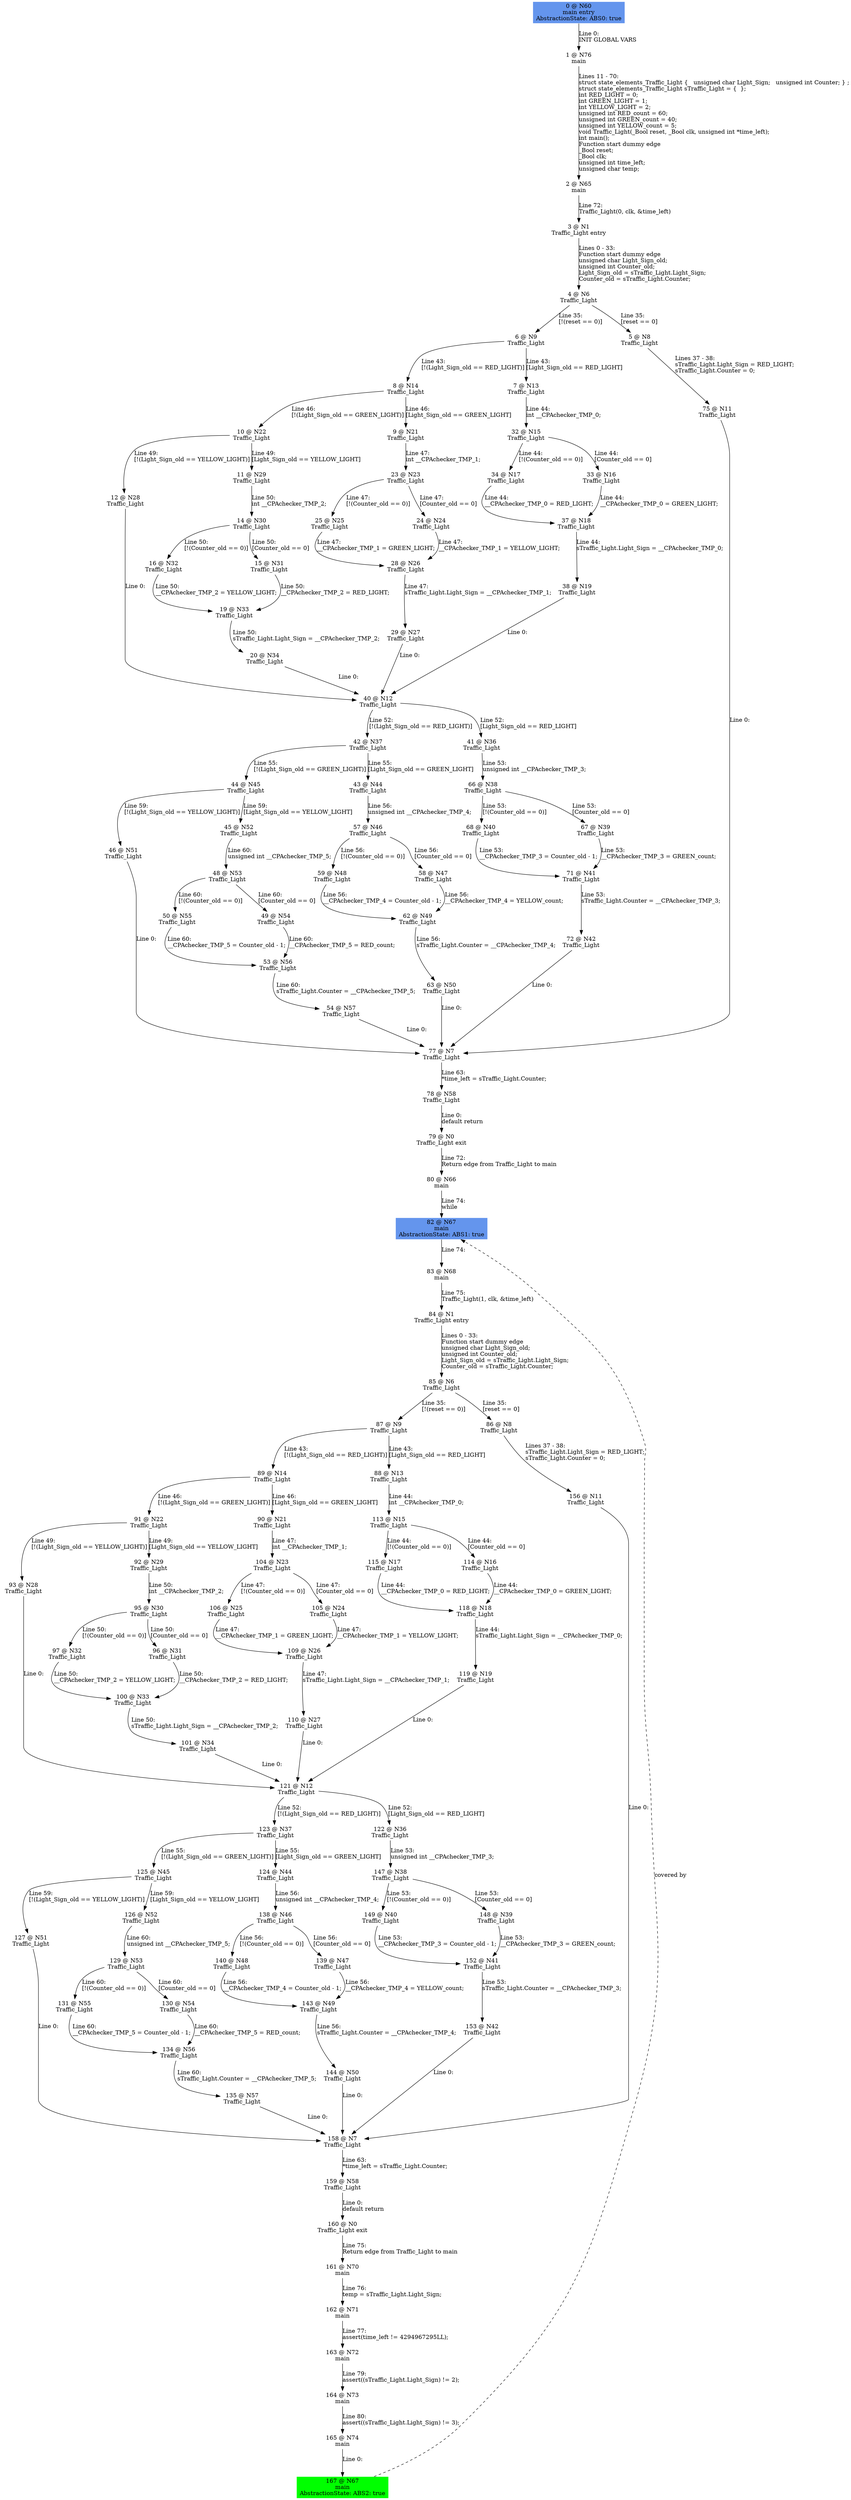 digraph ARG {
node [style="filled" shape="box" color="white"]
0 [fillcolor="cornflowerblue" label="0 @ N60\nmain entry\nAbstractionState: ABS0: true\n" id="0"]
1 [label="1 @ N76\nmain\n" id="1"]
2 [label="2 @ N65\nmain\n" id="2"]
3 [label="3 @ N1\nTraffic_Light entry\n" id="3"]
4 [label="4 @ N6\nTraffic_Light\n" id="4"]
6 [label="6 @ N9\nTraffic_Light\n" id="6"]
8 [label="8 @ N14\nTraffic_Light\n" id="8"]
10 [label="10 @ N22\nTraffic_Light\n" id="10"]
12 [label="12 @ N28\nTraffic_Light\n" id="12"]
40 [label="40 @ N12\nTraffic_Light\n" id="40"]
42 [label="42 @ N37\nTraffic_Light\n" id="42"]
44 [label="44 @ N45\nTraffic_Light\n" id="44"]
46 [label="46 @ N51\nTraffic_Light\n" id="46"]
77 [label="77 @ N7\nTraffic_Light\n" id="77"]
78 [label="78 @ N58\nTraffic_Light\n" id="78"]
79 [label="79 @ N0\nTraffic_Light exit\n" id="79"]
80 [label="80 @ N66\nmain\n" id="80"]
82 [fillcolor="cornflowerblue" label="82 @ N67\nmain\nAbstractionState: ABS1: true\n" id="82"]
83 [label="83 @ N68\nmain\n" id="83"]
84 [label="84 @ N1\nTraffic_Light entry\n" id="84"]
85 [label="85 @ N6\nTraffic_Light\n" id="85"]
87 [label="87 @ N9\nTraffic_Light\n" id="87"]
89 [label="89 @ N14\nTraffic_Light\n" id="89"]
91 [label="91 @ N22\nTraffic_Light\n" id="91"]
93 [label="93 @ N28\nTraffic_Light\n" id="93"]
121 [label="121 @ N12\nTraffic_Light\n" id="121"]
123 [label="123 @ N37\nTraffic_Light\n" id="123"]
125 [label="125 @ N45\nTraffic_Light\n" id="125"]
127 [label="127 @ N51\nTraffic_Light\n" id="127"]
158 [label="158 @ N7\nTraffic_Light\n" id="158"]
159 [label="159 @ N58\nTraffic_Light\n" id="159"]
160 [label="160 @ N0\nTraffic_Light exit\n" id="160"]
161 [label="161 @ N70\nmain\n" id="161"]
162 [label="162 @ N71\nmain\n" id="162"]
163 [label="163 @ N72\nmain\n" id="163"]
164 [label="164 @ N73\nmain\n" id="164"]
165 [label="165 @ N74\nmain\n" id="165"]
167 [fillcolor="green" label="167 @ N67\nmain\nAbstractionState: ABS2: true\n" id="167"]
126 [label="126 @ N52\nTraffic_Light\n" id="126"]
129 [label="129 @ N53\nTraffic_Light\n" id="129"]
131 [label="131 @ N55\nTraffic_Light\n" id="131"]
134 [label="134 @ N56\nTraffic_Light\n" id="134"]
135 [label="135 @ N57\nTraffic_Light\n" id="135"]
130 [label="130 @ N54\nTraffic_Light\n" id="130"]
124 [label="124 @ N44\nTraffic_Light\n" id="124"]
138 [label="138 @ N46\nTraffic_Light\n" id="138"]
140 [label="140 @ N48\nTraffic_Light\n" id="140"]
143 [label="143 @ N49\nTraffic_Light\n" id="143"]
144 [label="144 @ N50\nTraffic_Light\n" id="144"]
139 [label="139 @ N47\nTraffic_Light\n" id="139"]
122 [label="122 @ N36\nTraffic_Light\n" id="122"]
147 [label="147 @ N38\nTraffic_Light\n" id="147"]
149 [label="149 @ N40\nTraffic_Light\n" id="149"]
152 [label="152 @ N41\nTraffic_Light\n" id="152"]
153 [label="153 @ N42\nTraffic_Light\n" id="153"]
148 [label="148 @ N39\nTraffic_Light\n" id="148"]
92 [label="92 @ N29\nTraffic_Light\n" id="92"]
95 [label="95 @ N30\nTraffic_Light\n" id="95"]
97 [label="97 @ N32\nTraffic_Light\n" id="97"]
100 [label="100 @ N33\nTraffic_Light\n" id="100"]
101 [label="101 @ N34\nTraffic_Light\n" id="101"]
96 [label="96 @ N31\nTraffic_Light\n" id="96"]
90 [label="90 @ N21\nTraffic_Light\n" id="90"]
104 [label="104 @ N23\nTraffic_Light\n" id="104"]
106 [label="106 @ N25\nTraffic_Light\n" id="106"]
109 [label="109 @ N26\nTraffic_Light\n" id="109"]
110 [label="110 @ N27\nTraffic_Light\n" id="110"]
105 [label="105 @ N24\nTraffic_Light\n" id="105"]
88 [label="88 @ N13\nTraffic_Light\n" id="88"]
113 [label="113 @ N15\nTraffic_Light\n" id="113"]
115 [label="115 @ N17\nTraffic_Light\n" id="115"]
118 [label="118 @ N18\nTraffic_Light\n" id="118"]
119 [label="119 @ N19\nTraffic_Light\n" id="119"]
114 [label="114 @ N16\nTraffic_Light\n" id="114"]
86 [label="86 @ N8\nTraffic_Light\n" id="86"]
156 [label="156 @ N11\nTraffic_Light\n" id="156"]
45 [label="45 @ N52\nTraffic_Light\n" id="45"]
48 [label="48 @ N53\nTraffic_Light\n" id="48"]
50 [label="50 @ N55\nTraffic_Light\n" id="50"]
53 [label="53 @ N56\nTraffic_Light\n" id="53"]
54 [label="54 @ N57\nTraffic_Light\n" id="54"]
49 [label="49 @ N54\nTraffic_Light\n" id="49"]
43 [label="43 @ N44\nTraffic_Light\n" id="43"]
57 [label="57 @ N46\nTraffic_Light\n" id="57"]
59 [label="59 @ N48\nTraffic_Light\n" id="59"]
62 [label="62 @ N49\nTraffic_Light\n" id="62"]
63 [label="63 @ N50\nTraffic_Light\n" id="63"]
58 [label="58 @ N47\nTraffic_Light\n" id="58"]
41 [label="41 @ N36\nTraffic_Light\n" id="41"]
66 [label="66 @ N38\nTraffic_Light\n" id="66"]
68 [label="68 @ N40\nTraffic_Light\n" id="68"]
71 [label="71 @ N41\nTraffic_Light\n" id="71"]
72 [label="72 @ N42\nTraffic_Light\n" id="72"]
67 [label="67 @ N39\nTraffic_Light\n" id="67"]
11 [label="11 @ N29\nTraffic_Light\n" id="11"]
14 [label="14 @ N30\nTraffic_Light\n" id="14"]
16 [label="16 @ N32\nTraffic_Light\n" id="16"]
19 [label="19 @ N33\nTraffic_Light\n" id="19"]
20 [label="20 @ N34\nTraffic_Light\n" id="20"]
15 [label="15 @ N31\nTraffic_Light\n" id="15"]
9 [label="9 @ N21\nTraffic_Light\n" id="9"]
23 [label="23 @ N23\nTraffic_Light\n" id="23"]
25 [label="25 @ N25\nTraffic_Light\n" id="25"]
28 [label="28 @ N26\nTraffic_Light\n" id="28"]
29 [label="29 @ N27\nTraffic_Light\n" id="29"]
24 [label="24 @ N24\nTraffic_Light\n" id="24"]
7 [label="7 @ N13\nTraffic_Light\n" id="7"]
32 [label="32 @ N15\nTraffic_Light\n" id="32"]
34 [label="34 @ N17\nTraffic_Light\n" id="34"]
37 [label="37 @ N18\nTraffic_Light\n" id="37"]
38 [label="38 @ N19\nTraffic_Light\n" id="38"]
33 [label="33 @ N16\nTraffic_Light\n" id="33"]
5 [label="5 @ N8\nTraffic_Light\n" id="5"]
75 [label="75 @ N11\nTraffic_Light\n" id="75"]
0 -> 1 [label="Line 0: \lINIT GLOBAL VARS\l" id="0 -> 1"]
1 -> 2 [label="Lines 11 - 70: \lstruct state_elements_Traffic_Light {   unsigned char Light_Sign;   unsigned int Counter; } ;\lstruct state_elements_Traffic_Light sTraffic_Light = {  };\lint RED_LIGHT = 0;\lint GREEN_LIGHT = 1;\lint YELLOW_LIGHT = 2;\lunsigned int RED_count = 60;\lunsigned int GREEN_count = 40;\lunsigned int YELLOW_count = 5;\lvoid Traffic_Light(_Bool reset, _Bool clk, unsigned int *time_left);\lint main();\lFunction start dummy edge\l_Bool reset;\l_Bool clk;\lunsigned int time_left;\lunsigned char temp;\l" id="1 -> 2"]
2 -> 3 [label="Line 72: \lTraffic_Light(0, clk, &time_left)\l" id="2 -> 3"]
3 -> 4 [label="Lines 0 - 33: \lFunction start dummy edge\lunsigned char Light_Sign_old;\lunsigned int Counter_old;\lLight_Sign_old = sTraffic_Light.Light_Sign;\lCounter_old = sTraffic_Light.Counter;\l" id="3 -> 4"]
4 -> 5 [label="Line 35: \l[reset == 0]\l" id="4 -> 5"]
4 -> 6 [label="Line 35: \l[!(reset == 0)]\l" id="4 -> 6"]
6 -> 7 [label="Line 43: \l[Light_Sign_old == RED_LIGHT]\l" id="6 -> 7"]
6 -> 8 [label="Line 43: \l[!(Light_Sign_old == RED_LIGHT)]\l" id="6 -> 8"]
8 -> 9 [label="Line 46: \l[Light_Sign_old == GREEN_LIGHT]\l" id="8 -> 9"]
8 -> 10 [label="Line 46: \l[!(Light_Sign_old == GREEN_LIGHT)]\l" id="8 -> 10"]
10 -> 11 [label="Line 49: \l[Light_Sign_old == YELLOW_LIGHT]\l" id="10 -> 11"]
10 -> 12 [label="Line 49: \l[!(Light_Sign_old == YELLOW_LIGHT)]\l" id="10 -> 12"]
12 -> 40 [label="Line 0: \l\l" id="12 -> 40"]
40 -> 41 [label="Line 52: \l[Light_Sign_old == RED_LIGHT]\l" id="40 -> 41"]
40 -> 42 [label="Line 52: \l[!(Light_Sign_old == RED_LIGHT)]\l" id="40 -> 42"]
42 -> 43 [label="Line 55: \l[Light_Sign_old == GREEN_LIGHT]\l" id="42 -> 43"]
42 -> 44 [label="Line 55: \l[!(Light_Sign_old == GREEN_LIGHT)]\l" id="42 -> 44"]
44 -> 45 [label="Line 59: \l[Light_Sign_old == YELLOW_LIGHT]\l" id="44 -> 45"]
44 -> 46 [label="Line 59: \l[!(Light_Sign_old == YELLOW_LIGHT)]\l" id="44 -> 46"]
46 -> 77 [label="Line 0: \l\l" id="46 -> 77"]
77 -> 78 [label="Line 63: \l*time_left = sTraffic_Light.Counter;\l" id="77 -> 78"]
78 -> 79 [label="Line 0: \ldefault return\l" id="78 -> 79"]
79 -> 80 [label="Line 72: \lReturn edge from Traffic_Light to main\l" id="79 -> 80"]
80 -> 82 [label="Line 74: \lwhile\l" id="80 -> 82"]
167 -> 82 [style="dashed" weight="0" label="covered by"]
82 -> 83 [label="Line 74: \l\l" id="82 -> 83"]
83 -> 84 [label="Line 75: \lTraffic_Light(1, clk, &time_left)\l" id="83 -> 84"]
84 -> 85 [label="Lines 0 - 33: \lFunction start dummy edge\lunsigned char Light_Sign_old;\lunsigned int Counter_old;\lLight_Sign_old = sTraffic_Light.Light_Sign;\lCounter_old = sTraffic_Light.Counter;\l" id="84 -> 85"]
85 -> 86 [label="Line 35: \l[reset == 0]\l" id="85 -> 86"]
85 -> 87 [label="Line 35: \l[!(reset == 0)]\l" id="85 -> 87"]
87 -> 88 [label="Line 43: \l[Light_Sign_old == RED_LIGHT]\l" id="87 -> 88"]
87 -> 89 [label="Line 43: \l[!(Light_Sign_old == RED_LIGHT)]\l" id="87 -> 89"]
89 -> 90 [label="Line 46: \l[Light_Sign_old == GREEN_LIGHT]\l" id="89 -> 90"]
89 -> 91 [label="Line 46: \l[!(Light_Sign_old == GREEN_LIGHT)]\l" id="89 -> 91"]
91 -> 92 [label="Line 49: \l[Light_Sign_old == YELLOW_LIGHT]\l" id="91 -> 92"]
91 -> 93 [label="Line 49: \l[!(Light_Sign_old == YELLOW_LIGHT)]\l" id="91 -> 93"]
93 -> 121 [label="Line 0: \l\l" id="93 -> 121"]
121 -> 122 [label="Line 52: \l[Light_Sign_old == RED_LIGHT]\l" id="121 -> 122"]
121 -> 123 [label="Line 52: \l[!(Light_Sign_old == RED_LIGHT)]\l" id="121 -> 123"]
123 -> 124 [label="Line 55: \l[Light_Sign_old == GREEN_LIGHT]\l" id="123 -> 124"]
123 -> 125 [label="Line 55: \l[!(Light_Sign_old == GREEN_LIGHT)]\l" id="123 -> 125"]
125 -> 126 [label="Line 59: \l[Light_Sign_old == YELLOW_LIGHT]\l" id="125 -> 126"]
125 -> 127 [label="Line 59: \l[!(Light_Sign_old == YELLOW_LIGHT)]\l" id="125 -> 127"]
127 -> 158 [label="Line 0: \l\l" id="127 -> 158"]
158 -> 159 [label="Line 63: \l*time_left = sTraffic_Light.Counter;\l" id="158 -> 159"]
159 -> 160 [label="Line 0: \ldefault return\l" id="159 -> 160"]
160 -> 161 [label="Line 75: \lReturn edge from Traffic_Light to main\l" id="160 -> 161"]
161 -> 162 [label="Line 76: \ltemp = sTraffic_Light.Light_Sign;\l" id="161 -> 162"]
162 -> 163 [label="Line 77: \lassert(time_left != 4294967295LL);\l" id="162 -> 163"]
163 -> 164 [label="Line 79: \lassert((sTraffic_Light.Light_Sign) != 2);\l" id="163 -> 164"]
164 -> 165 [label="Line 80: \lassert((sTraffic_Light.Light_Sign) != 3);\l" id="164 -> 165"]
165 -> 167 [label="Line 0: \l\l" id="165 -> 167"]
126 -> 129 [label="Line 60: \lunsigned int __CPAchecker_TMP_5;\l" id="126 -> 129"]
129 -> 130 [label="Line 60: \l[Counter_old == 0]\l" id="129 -> 130"]
129 -> 131 [label="Line 60: \l[!(Counter_old == 0)]\l" id="129 -> 131"]
131 -> 134 [label="Line 60: \l__CPAchecker_TMP_5 = Counter_old - 1;\l" id="131 -> 134"]
134 -> 135 [label="Line 60: \lsTraffic_Light.Counter = __CPAchecker_TMP_5;\l" id="134 -> 135"]
135 -> 158 [label="Line 0: \l\l" id="135 -> 158"]
130 -> 134 [label="Line 60: \l__CPAchecker_TMP_5 = RED_count;\l" id="130 -> 134"]
124 -> 138 [label="Line 56: \lunsigned int __CPAchecker_TMP_4;\l" id="124 -> 138"]
138 -> 139 [label="Line 56: \l[Counter_old == 0]\l" id="138 -> 139"]
138 -> 140 [label="Line 56: \l[!(Counter_old == 0)]\l" id="138 -> 140"]
140 -> 143 [label="Line 56: \l__CPAchecker_TMP_4 = Counter_old - 1;\l" id="140 -> 143"]
143 -> 144 [label="Line 56: \lsTraffic_Light.Counter = __CPAchecker_TMP_4;\l" id="143 -> 144"]
144 -> 158 [label="Line 0: \l\l" id="144 -> 158"]
139 -> 143 [label="Line 56: \l__CPAchecker_TMP_4 = YELLOW_count;\l" id="139 -> 143"]
122 -> 147 [label="Line 53: \lunsigned int __CPAchecker_TMP_3;\l" id="122 -> 147"]
147 -> 148 [label="Line 53: \l[Counter_old == 0]\l" id="147 -> 148"]
147 -> 149 [label="Line 53: \l[!(Counter_old == 0)]\l" id="147 -> 149"]
149 -> 152 [label="Line 53: \l__CPAchecker_TMP_3 = Counter_old - 1;\l" id="149 -> 152"]
152 -> 153 [label="Line 53: \lsTraffic_Light.Counter = __CPAchecker_TMP_3;\l" id="152 -> 153"]
153 -> 158 [label="Line 0: \l\l" id="153 -> 158"]
148 -> 152 [label="Line 53: \l__CPAchecker_TMP_3 = GREEN_count;\l" id="148 -> 152"]
92 -> 95 [label="Line 50: \lint __CPAchecker_TMP_2;\l" id="92 -> 95"]
95 -> 96 [label="Line 50: \l[Counter_old == 0]\l" id="95 -> 96"]
95 -> 97 [label="Line 50: \l[!(Counter_old == 0)]\l" id="95 -> 97"]
97 -> 100 [label="Line 50: \l__CPAchecker_TMP_2 = YELLOW_LIGHT;\l" id="97 -> 100"]
100 -> 101 [label="Line 50: \lsTraffic_Light.Light_Sign = __CPAchecker_TMP_2;\l" id="100 -> 101"]
101 -> 121 [label="Line 0: \l\l" id="101 -> 121"]
96 -> 100 [label="Line 50: \l__CPAchecker_TMP_2 = RED_LIGHT;\l" id="96 -> 100"]
90 -> 104 [label="Line 47: \lint __CPAchecker_TMP_1;\l" id="90 -> 104"]
104 -> 105 [label="Line 47: \l[Counter_old == 0]\l" id="104 -> 105"]
104 -> 106 [label="Line 47: \l[!(Counter_old == 0)]\l" id="104 -> 106"]
106 -> 109 [label="Line 47: \l__CPAchecker_TMP_1 = GREEN_LIGHT;\l" id="106 -> 109"]
109 -> 110 [label="Line 47: \lsTraffic_Light.Light_Sign = __CPAchecker_TMP_1;\l" id="109 -> 110"]
110 -> 121 [label="Line 0: \l\l" id="110 -> 121"]
105 -> 109 [label="Line 47: \l__CPAchecker_TMP_1 = YELLOW_LIGHT;\l" id="105 -> 109"]
88 -> 113 [label="Line 44: \lint __CPAchecker_TMP_0;\l" id="88 -> 113"]
113 -> 114 [label="Line 44: \l[Counter_old == 0]\l" id="113 -> 114"]
113 -> 115 [label="Line 44: \l[!(Counter_old == 0)]\l" id="113 -> 115"]
115 -> 118 [label="Line 44: \l__CPAchecker_TMP_0 = RED_LIGHT;\l" id="115 -> 118"]
118 -> 119 [label="Line 44: \lsTraffic_Light.Light_Sign = __CPAchecker_TMP_0;\l" id="118 -> 119"]
119 -> 121 [label="Line 0: \l\l" id="119 -> 121"]
114 -> 118 [label="Line 44: \l__CPAchecker_TMP_0 = GREEN_LIGHT;\l" id="114 -> 118"]
86 -> 156 [label="Lines 37 - 38: \lsTraffic_Light.Light_Sign = RED_LIGHT;\lsTraffic_Light.Counter = 0;\l" id="86 -> 156"]
156 -> 158 [label="Line 0: \l\l" id="156 -> 158"]
45 -> 48 [label="Line 60: \lunsigned int __CPAchecker_TMP_5;\l" id="45 -> 48"]
48 -> 49 [label="Line 60: \l[Counter_old == 0]\l" id="48 -> 49"]
48 -> 50 [label="Line 60: \l[!(Counter_old == 0)]\l" id="48 -> 50"]
50 -> 53 [label="Line 60: \l__CPAchecker_TMP_5 = Counter_old - 1;\l" id="50 -> 53"]
53 -> 54 [label="Line 60: \lsTraffic_Light.Counter = __CPAchecker_TMP_5;\l" id="53 -> 54"]
54 -> 77 [label="Line 0: \l\l" id="54 -> 77"]
49 -> 53 [label="Line 60: \l__CPAchecker_TMP_5 = RED_count;\l" id="49 -> 53"]
43 -> 57 [label="Line 56: \lunsigned int __CPAchecker_TMP_4;\l" id="43 -> 57"]
57 -> 58 [label="Line 56: \l[Counter_old == 0]\l" id="57 -> 58"]
57 -> 59 [label="Line 56: \l[!(Counter_old == 0)]\l" id="57 -> 59"]
59 -> 62 [label="Line 56: \l__CPAchecker_TMP_4 = Counter_old - 1;\l" id="59 -> 62"]
62 -> 63 [label="Line 56: \lsTraffic_Light.Counter = __CPAchecker_TMP_4;\l" id="62 -> 63"]
63 -> 77 [label="Line 0: \l\l" id="63 -> 77"]
58 -> 62 [label="Line 56: \l__CPAchecker_TMP_4 = YELLOW_count;\l" id="58 -> 62"]
41 -> 66 [label="Line 53: \lunsigned int __CPAchecker_TMP_3;\l" id="41 -> 66"]
66 -> 67 [label="Line 53: \l[Counter_old == 0]\l" id="66 -> 67"]
66 -> 68 [label="Line 53: \l[!(Counter_old == 0)]\l" id="66 -> 68"]
68 -> 71 [label="Line 53: \l__CPAchecker_TMP_3 = Counter_old - 1;\l" id="68 -> 71"]
71 -> 72 [label="Line 53: \lsTraffic_Light.Counter = __CPAchecker_TMP_3;\l" id="71 -> 72"]
72 -> 77 [label="Line 0: \l\l" id="72 -> 77"]
67 -> 71 [label="Line 53: \l__CPAchecker_TMP_3 = GREEN_count;\l" id="67 -> 71"]
11 -> 14 [label="Line 50: \lint __CPAchecker_TMP_2;\l" id="11 -> 14"]
14 -> 15 [label="Line 50: \l[Counter_old == 0]\l" id="14 -> 15"]
14 -> 16 [label="Line 50: \l[!(Counter_old == 0)]\l" id="14 -> 16"]
16 -> 19 [label="Line 50: \l__CPAchecker_TMP_2 = YELLOW_LIGHT;\l" id="16 -> 19"]
19 -> 20 [label="Line 50: \lsTraffic_Light.Light_Sign = __CPAchecker_TMP_2;\l" id="19 -> 20"]
20 -> 40 [label="Line 0: \l\l" id="20 -> 40"]
15 -> 19 [label="Line 50: \l__CPAchecker_TMP_2 = RED_LIGHT;\l" id="15 -> 19"]
9 -> 23 [label="Line 47: \lint __CPAchecker_TMP_1;\l" id="9 -> 23"]
23 -> 24 [label="Line 47: \l[Counter_old == 0]\l" id="23 -> 24"]
23 -> 25 [label="Line 47: \l[!(Counter_old == 0)]\l" id="23 -> 25"]
25 -> 28 [label="Line 47: \l__CPAchecker_TMP_1 = GREEN_LIGHT;\l" id="25 -> 28"]
28 -> 29 [label="Line 47: \lsTraffic_Light.Light_Sign = __CPAchecker_TMP_1;\l" id="28 -> 29"]
29 -> 40 [label="Line 0: \l\l" id="29 -> 40"]
24 -> 28 [label="Line 47: \l__CPAchecker_TMP_1 = YELLOW_LIGHT;\l" id="24 -> 28"]
7 -> 32 [label="Line 44: \lint __CPAchecker_TMP_0;\l" id="7 -> 32"]
32 -> 33 [label="Line 44: \l[Counter_old == 0]\l" id="32 -> 33"]
32 -> 34 [label="Line 44: \l[!(Counter_old == 0)]\l" id="32 -> 34"]
34 -> 37 [label="Line 44: \l__CPAchecker_TMP_0 = RED_LIGHT;\l" id="34 -> 37"]
37 -> 38 [label="Line 44: \lsTraffic_Light.Light_Sign = __CPAchecker_TMP_0;\l" id="37 -> 38"]
38 -> 40 [label="Line 0: \l\l" id="38 -> 40"]
33 -> 37 [label="Line 44: \l__CPAchecker_TMP_0 = GREEN_LIGHT;\l" id="33 -> 37"]
5 -> 75 [label="Lines 37 - 38: \lsTraffic_Light.Light_Sign = RED_LIGHT;\lsTraffic_Light.Counter = 0;\l" id="5 -> 75"]
75 -> 77 [label="Line 0: \l\l" id="75 -> 77"]
}
